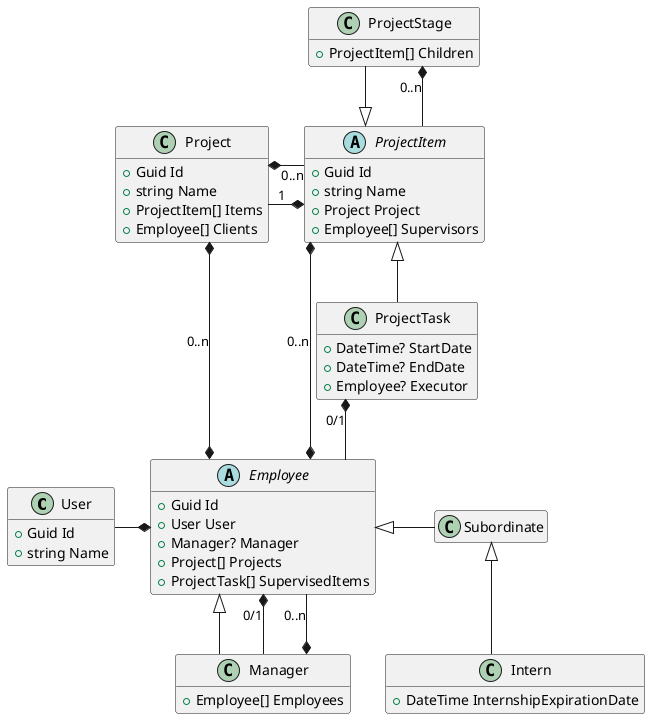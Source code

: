 @startuml
'https://plantuml.com/class-diagram

skinparam linetype ortho

class User
{
    + Guid Id
    + string Name
}

class Project
{
    + Guid Id
    + string Name
    + ProjectItem[] Items
    + Employee[] Clients
}

abstract class ProjectItem
{
    + Guid Id
    + string Name
    + Project Project
    + Employee[] Supervisors
}

class ProjectStage
{
    + ProjectItem[] Children
}

class ProjectTask
{
    + DateTime? StartDate
    + DateTime? EndDate
    + Employee? Executor
}

abstract class Employee
{
    + Guid Id
    + User User
    + Manager? Manager
    + Project[] Projects
    + ProjectTask[] SupervisedItems
}

class Manager
{
    + Employee[] Employees
}

class Subordinate
{
}

class Intern
{
    + DateTime InternshipExpirationDate
}

ProjectItem <|-up- ProjectStage
ProjectItem <|-- ProjectTask

Employee <|-- Manager
Employee <|-right- Subordinate
Subordinate <|-- Intern

Project *- ProjectItem: 0..n
ProjectItem *- Project: 1
ProjectStage *-- ProjectItem: 0..n

Manager *-- Employee: 0..n
Employee *-- Manager: 0/1
Employee *-left- User

ProjectTask *-- Employee: 0/1
ProjectItem *--* Employee: 0..n
Project *--* Employee: 0..n

hide Subordinate members
hide methods


@enduml